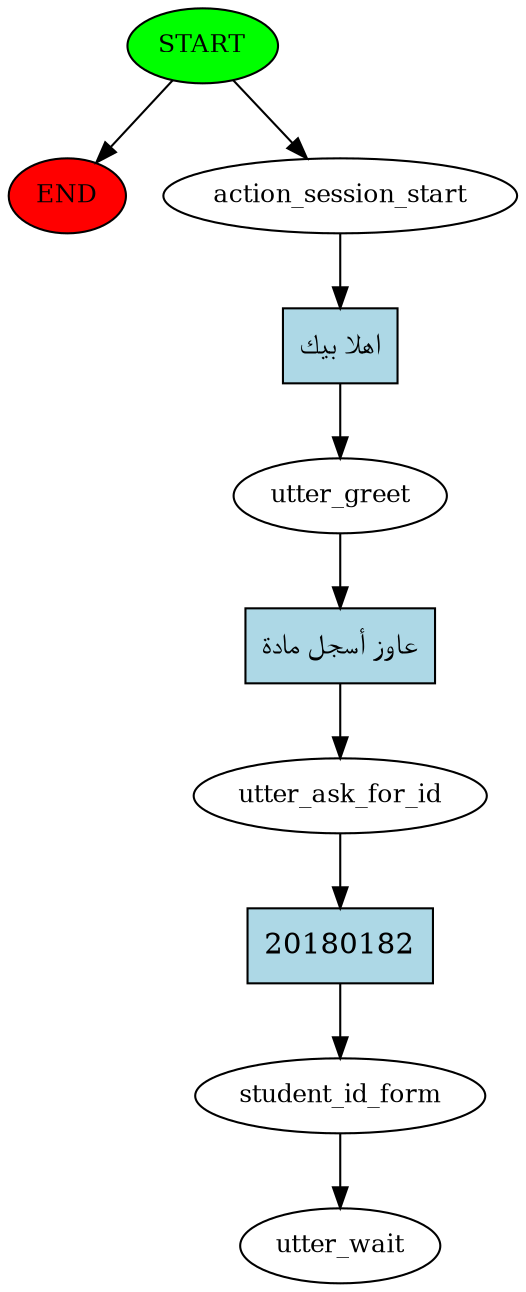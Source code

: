 digraph  {
0 [class="start active", fillcolor=green, fontsize=12, label=START, style=filled];
"-1" [class=end, fillcolor=red, fontsize=12, label=END, style=filled];
1 [class=active, fontsize=12, label=action_session_start];
2 [class=active, fontsize=12, label=utter_greet];
3 [class=active, fontsize=12, label=utter_ask_for_id];
4 [class=active, fontsize=12, label=student_id_form];
5 [class="dashed active", fontsize=12, label=utter_wait];
6 [class="intent active", fillcolor=lightblue, label="اهلا بيك", shape=rect, style=filled];
7 [class="intent active", fillcolor=lightblue, label="عاوز أسجل مادة", shape=rect, style=filled];
8 [class="intent active", fillcolor=lightblue, label=20180182, shape=rect, style=filled];
0 -> "-1"  [class="", key=NONE, label=""];
0 -> 1  [class=active, key=NONE, label=""];
1 -> 6  [class=active, key=0];
2 -> 7  [class=active, key=0];
3 -> 8  [class=active, key=0];
4 -> 5  [class=active, key=NONE, label=""];
6 -> 2  [class=active, key=0];
7 -> 3  [class=active, key=0];
8 -> 4  [class=active, key=0];
}
